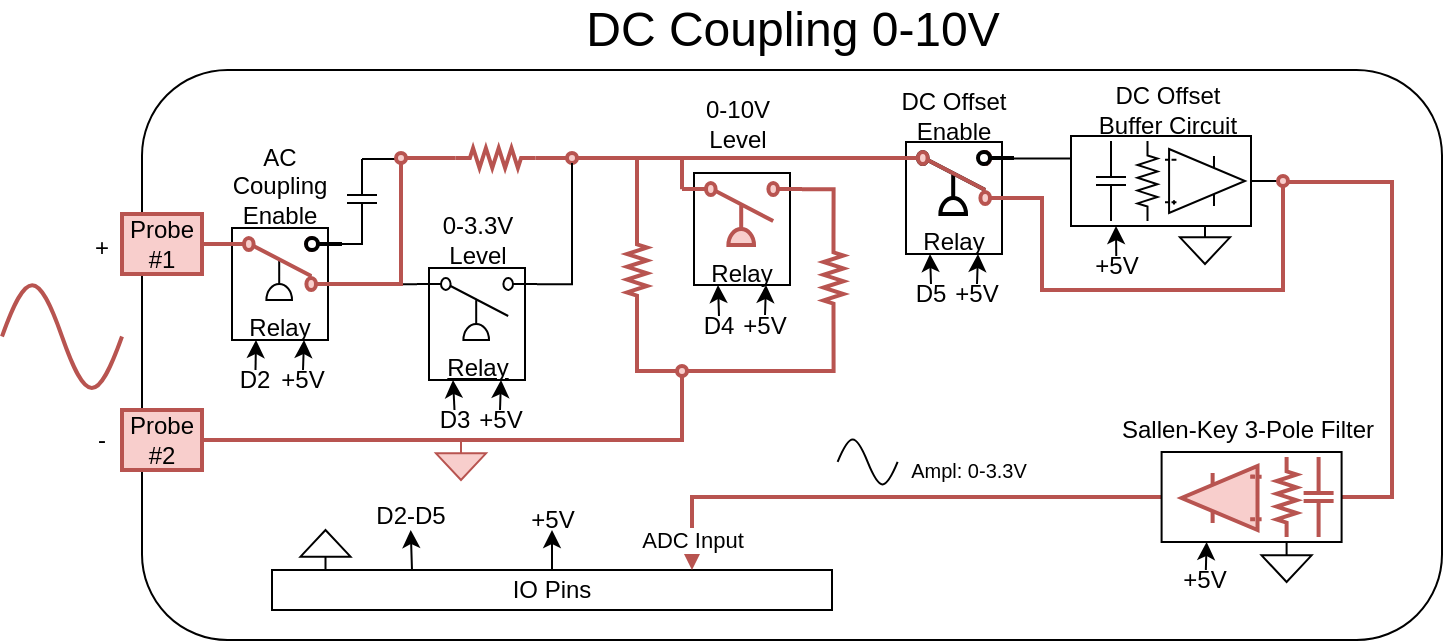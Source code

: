 <mxfile version="13.6.2" type="device"><diagram id="-oL0NHtV38mQ9emUjdSc" name="Page-1"><mxGraphModel dx="1663" dy="493" grid="1" gridSize="10" guides="1" tooltips="1" connect="1" arrows="1" fold="1" page="1" pageScale="1" pageWidth="850" pageHeight="1100" math="0" shadow="0"><root><mxCell id="0"/><mxCell id="1" parent="0"/><mxCell id="wLDwbeyGVbWUntYZaLQP-93" value="" style="rounded=1;whiteSpace=wrap;html=1;" parent="1" vertex="1"><mxGeometry x="-610" y="400" width="650" height="285" as="geometry"/></mxCell><mxCell id="wLDwbeyGVbWUntYZaLQP-76" value="" style="pointerEvents=1;verticalLabelPosition=bottom;shadow=0;dashed=0;align=center;html=1;verticalAlign=top;shape=mxgraph.electrical.waveforms.sine_wave;" parent="1" vertex="1"><mxGeometry x="-262.19" y="581" width="30" height="30" as="geometry"/></mxCell><mxCell id="wLDwbeyGVbWUntYZaLQP-77" value="&lt;font style=&quot;font-size: 10px&quot;&gt;Ampl: 0-3.3V&lt;/font&gt;" style="text;html=1;align=center;verticalAlign=middle;resizable=0;points=[];autosize=1;" parent="1" vertex="1"><mxGeometry x="-232.19" y="590" width="70" height="20" as="geometry"/></mxCell><mxCell id="jSE5PXebaVcD20LWmkzH-25" style="edgeStyle=orthogonalEdgeStyle;rounded=0;orthogonalLoop=1;jettySize=auto;html=1;exitX=1;exitY=0.5;exitDx=0;exitDy=0;entryX=0.5;entryY=1;entryDx=0;entryDy=0;endArrow=none;endFill=0;fillColor=#f8cecc;strokeColor=#b85450;strokeWidth=2;" parent="1" source="wLDwbeyGVbWUntYZaLQP-106" target="dvAcKzwwteOVy_JP5b5H-18" edge="1"><mxGeometry relative="1" as="geometry"/></mxCell><mxCell id="wLDwbeyGVbWUntYZaLQP-106" value="Probe #2" style="rounded=0;whiteSpace=wrap;html=1;fillColor=#f8cecc;strokeColor=#b85450;strokeWidth=2;" parent="1" vertex="1"><mxGeometry x="-620" y="570" width="40" height="30" as="geometry"/></mxCell><mxCell id="L6yJ6HLcH0pnZUztyq2i-1" value="" style="pointerEvents=1;verticalLabelPosition=bottom;shadow=0;dashed=0;align=center;html=1;verticalAlign=top;shape=mxgraph.electrical.waveforms.sine_wave;fillColor=#f8cecc;strokeColor=#b85450;strokeWidth=2;" parent="1" vertex="1"><mxGeometry x="-680" y="499" width="60" height="68.68" as="geometry"/></mxCell><mxCell id="dvAcKzwwteOVy_JP5b5H-61" style="edgeStyle=orthogonalEdgeStyle;rounded=0;orthogonalLoop=1;jettySize=auto;html=1;exitX=1;exitY=0.5;exitDx=0;exitDy=0;entryX=0;entryY=0.885;entryDx=0;entryDy=0;entryPerimeter=0;startArrow=none;startFill=0;endArrow=none;endFill=0;fillColor=#f8cecc;strokeColor=#b85450;strokeWidth=2;" parent="1" source="wLDwbeyGVbWUntYZaLQP-53" target="EzJl0dSxxbxW8zrCP2cZ-267" edge="1"><mxGeometry relative="1" as="geometry"/></mxCell><mxCell id="wLDwbeyGVbWUntYZaLQP-53" value="Probe #1" style="rounded=0;whiteSpace=wrap;html=1;fillColor=#f8cecc;strokeColor=#b85450;strokeWidth=2;" parent="1" vertex="1"><mxGeometry x="-620" y="472" width="40" height="30" as="geometry"/></mxCell><mxCell id="EzJl0dSxxbxW8zrCP2cZ-18" value="IO Pins" style="rounded=0;whiteSpace=wrap;html=1;" parent="1" vertex="1"><mxGeometry x="-545" y="650" width="280" height="20" as="geometry"/></mxCell><mxCell id="dvAcKzwwteOVy_JP5b5H-58" style="edgeStyle=orthogonalEdgeStyle;rounded=0;orthogonalLoop=1;jettySize=auto;html=1;exitX=0;exitY=0.5;exitDx=0;exitDy=0;exitPerimeter=0;entryX=1;entryY=0.5;entryDx=0;entryDy=0;startArrow=none;startFill=0;endArrow=none;endFill=0;strokeWidth=2;fillColor=#f8cecc;strokeColor=#b85450;" parent="1" source="okWs0Sjqfzj3kmloRYLB-17" target="dvAcKzwwteOVy_JP5b5H-54" edge="1"><mxGeometry relative="1" as="geometry"/></mxCell><mxCell id="jSE5PXebaVcD20LWmkzH-31" style="edgeStyle=orthogonalEdgeStyle;rounded=0;orthogonalLoop=1;jettySize=auto;html=1;exitX=1;exitY=0.5;exitDx=0;exitDy=0;exitPerimeter=0;entryX=0;entryY=0.5;entryDx=0;entryDy=0;endArrow=none;endFill=0;fillColor=#f8cecc;strokeColor=#b85450;strokeWidth=2;" parent="1" source="okWs0Sjqfzj3kmloRYLB-17" target="jSE5PXebaVcD20LWmkzH-29" edge="1"><mxGeometry relative="1" as="geometry"/></mxCell><mxCell id="okWs0Sjqfzj3kmloRYLB-17" value="" style="pointerEvents=1;verticalLabelPosition=bottom;shadow=0;dashed=0;align=center;html=1;verticalAlign=top;shape=mxgraph.electrical.resistors.resistor_2;rotation=90;direction=north;fillColor=#f8cecc;strokeColor=#b85450;strokeWidth=2;" parent="1" vertex="1"><mxGeometry x="-438.26" y="424" width="10" height="40" as="geometry"/></mxCell><mxCell id="okWs0Sjqfzj3kmloRYLB-20" value="" style="pointerEvents=1;verticalLabelPosition=bottom;shadow=0;dashed=0;align=center;html=1;verticalAlign=top;shape=mxgraph.electrical.resistors.resistor_2;rotation=90;fillColor=#f8cecc;strokeColor=#b85450;strokeWidth=2;" parent="1" vertex="1"><mxGeometry x="-382.5" y="495" width="40" height="10" as="geometry"/></mxCell><mxCell id="jSE5PXebaVcD20LWmkzH-37" style="edgeStyle=orthogonalEdgeStyle;rounded=0;orthogonalLoop=1;jettySize=auto;html=1;exitX=1;exitY=0.5;exitDx=0;exitDy=0;exitPerimeter=0;entryX=1;entryY=0.5;entryDx=0;entryDy=0;endArrow=none;endFill=0;fillColor=#f8cecc;strokeColor=#b85450;strokeWidth=2;" parent="1" source="EzJl0dSxxbxW8zrCP2cZ-193" target="dvAcKzwwteOVy_JP5b5H-18" edge="1"><mxGeometry relative="1" as="geometry"/></mxCell><mxCell id="EzJl0dSxxbxW8zrCP2cZ-193" value="" style="pointerEvents=1;verticalLabelPosition=bottom;shadow=0;dashed=0;align=center;html=1;verticalAlign=top;shape=mxgraph.electrical.resistors.resistor_2;rotation=90;fillColor=#f8cecc;strokeColor=#b85450;strokeWidth=2;" parent="1" vertex="1"><mxGeometry x="-284.25" y="499" width="40" height="10" as="geometry"/></mxCell><mxCell id="EzJl0dSxxbxW8zrCP2cZ-195" style="edgeStyle=orthogonalEdgeStyle;rounded=0;orthogonalLoop=1;jettySize=auto;html=1;exitX=1;exitY=0.1;exitDx=0;exitDy=0;exitPerimeter=0;entryX=0;entryY=0.5;entryDx=0;entryDy=0;entryPerimeter=0;startArrow=none;startFill=0;endArrow=none;endFill=0;fillColor=#f8cecc;strokeColor=#b85450;strokeWidth=2;" parent="1" source="EzJl0dSxxbxW8zrCP2cZ-181" target="EzJl0dSxxbxW8zrCP2cZ-193" edge="1"><mxGeometry relative="1" as="geometry"/></mxCell><mxCell id="EzJl0dSxxbxW8zrCP2cZ-249" value="&lt;font style=&quot;font-size: 24px&quot;&gt;DC Coupling 0-10V&lt;/font&gt;" style="text;html=1;strokeColor=none;fillColor=none;align=center;verticalAlign=middle;whiteSpace=wrap;rounded=0;" parent="1" vertex="1"><mxGeometry x="-400.37" y="370" width="230.75" height="20" as="geometry"/></mxCell><mxCell id="EzJl0dSxxbxW8zrCP2cZ-320" style="edgeStyle=orthogonalEdgeStyle;rounded=0;orthogonalLoop=1;jettySize=auto;html=1;exitX=0.5;exitY=0;exitDx=0;exitDy=0;entryX=0.25;entryY=1;entryDx=0;entryDy=0;startArrow=none;startFill=0;endArrow=classic;endFill=1;" parent="1" source="EzJl0dSxxbxW8zrCP2cZ-318" target="EzJl0dSxxbxW8zrCP2cZ-265" edge="1"><mxGeometry relative="1" as="geometry"/></mxCell><mxCell id="EzJl0dSxxbxW8zrCP2cZ-318" value="D2" style="text;html=1;strokeColor=none;fillColor=none;align=center;verticalAlign=middle;whiteSpace=wrap;rounded=0;dashed=1;" parent="1" vertex="1"><mxGeometry x="-560.75" y="550" width="15" height="10" as="geometry"/></mxCell><mxCell id="EzJl0dSxxbxW8zrCP2cZ-331" style="edgeStyle=orthogonalEdgeStyle;rounded=0;orthogonalLoop=1;jettySize=auto;html=1;exitX=0.5;exitY=0;exitDx=0;exitDy=0;entryX=0.25;entryY=1;entryDx=0;entryDy=0;startArrow=none;startFill=0;endArrow=classic;endFill=1;" parent="1" source="EzJl0dSxxbxW8zrCP2cZ-330" target="EzJl0dSxxbxW8zrCP2cZ-180" edge="1"><mxGeometry relative="1" as="geometry"/></mxCell><mxCell id="EzJl0dSxxbxW8zrCP2cZ-330" value="D4" style="text;html=1;strokeColor=none;fillColor=none;align=center;verticalAlign=middle;whiteSpace=wrap;rounded=0;dashed=1;" parent="1" vertex="1"><mxGeometry x="-329" y="523" width="15" height="10" as="geometry"/></mxCell><mxCell id="EzJl0dSxxbxW8zrCP2cZ-370" style="rounded=0;orthogonalLoop=1;jettySize=auto;html=1;exitX=0.5;exitY=1;exitDx=0;exitDy=0;entryX=0.25;entryY=0;entryDx=0;entryDy=0;startArrow=classic;startFill=1;endArrow=none;endFill=0;" parent="1" source="EzJl0dSxxbxW8zrCP2cZ-364" target="EzJl0dSxxbxW8zrCP2cZ-18" edge="1"><mxGeometry relative="1" as="geometry"/></mxCell><mxCell id="EzJl0dSxxbxW8zrCP2cZ-364" value="D2-D5" style="text;html=1;strokeColor=none;fillColor=none;align=center;verticalAlign=middle;whiteSpace=wrap;rounded=0;dashed=1;" parent="1" vertex="1"><mxGeometry x="-500.13" y="615" width="49" height="15" as="geometry"/></mxCell><mxCell id="EzJl0dSxxbxW8zrCP2cZ-368" style="rounded=0;orthogonalLoop=1;jettySize=auto;html=1;exitX=0.5;exitY=1;exitDx=0;exitDy=0;entryX=0.5;entryY=0;entryDx=0;entryDy=0;startArrow=classic;startFill=1;endArrow=none;endFill=0;" parent="1" source="EzJl0dSxxbxW8zrCP2cZ-367" target="EzJl0dSxxbxW8zrCP2cZ-18" edge="1"><mxGeometry relative="1" as="geometry"/></mxCell><mxCell id="EzJl0dSxxbxW8zrCP2cZ-367" value="+5V" style="text;html=1;strokeColor=none;fillColor=none;align=center;verticalAlign=middle;whiteSpace=wrap;rounded=0;dashed=1;" parent="1" vertex="1"><mxGeometry x="-412.5" y="620" width="15" height="10" as="geometry"/></mxCell><mxCell id="EzJl0dSxxbxW8zrCP2cZ-371" value="" style="pointerEvents=1;verticalLabelPosition=bottom;shadow=0;dashed=0;align=center;html=1;verticalAlign=top;shape=mxgraph.electrical.signal_sources.signal_ground;direction=west;" parent="1" vertex="1"><mxGeometry x="-530.75" y="630" width="25" height="20" as="geometry"/></mxCell><mxCell id="dvAcKzwwteOVy_JP5b5H-63" style="edgeStyle=orthogonalEdgeStyle;rounded=0;orthogonalLoop=1;jettySize=auto;html=1;exitX=0;exitY=0.5;exitDx=0;exitDy=0;exitPerimeter=0;entryX=0;entryY=0.5;entryDx=0;entryDy=0;startArrow=none;startFill=0;endArrow=none;endFill=0;strokeWidth=1;" parent="1" source="EzJl0dSxxbxW8zrCP2cZ-304" target="dvAcKzwwteOVy_JP5b5H-54" edge="1"><mxGeometry relative="1" as="geometry"/></mxCell><mxCell id="EzJl0dSxxbxW8zrCP2cZ-304" value="" style="pointerEvents=1;verticalLabelPosition=bottom;shadow=0;dashed=0;align=center;html=1;verticalAlign=top;shape=mxgraph.electrical.capacitors.capacitor_1;rotation=-90;direction=west;strokeWidth=1;" parent="1" vertex="1"><mxGeometry x="-520" y="457" width="40" height="15" as="geometry"/></mxCell><mxCell id="jSE5PXebaVcD20LWmkzH-36" style="edgeStyle=orthogonalEdgeStyle;rounded=0;orthogonalLoop=1;jettySize=auto;html=1;exitX=0;exitY=0.5;exitDx=0;exitDy=0;entryX=1;entryY=0.5;entryDx=0;entryDy=0;entryPerimeter=0;endArrow=none;endFill=0;fillColor=#f8cecc;strokeColor=#b85450;strokeWidth=2;" parent="1" source="dvAcKzwwteOVy_JP5b5H-18" target="okWs0Sjqfzj3kmloRYLB-20" edge="1"><mxGeometry relative="1" as="geometry"/></mxCell><mxCell id="dvAcKzwwteOVy_JP5b5H-18" value="" style="ellipse;whiteSpace=wrap;html=1;aspect=fixed;fillColor=#f8cecc;strokeColor=#b85450;strokeWidth=2;" parent="1" vertex="1"><mxGeometry x="-342.5" y="548" width="5" height="5" as="geometry"/></mxCell><mxCell id="dvAcKzwwteOVy_JP5b5H-85" value="ADC Input" style="edgeStyle=orthogonalEdgeStyle;rounded=0;orthogonalLoop=1;jettySize=auto;html=1;exitX=1;exitY=0.5;exitDx=0;exitDy=0;entryX=0.75;entryY=0;entryDx=0;entryDy=0;startArrow=none;startFill=0;endArrow=classic;endFill=1;fillColor=#f8cecc;strokeColor=#b85450;strokeWidth=2;" parent="1" source="EzJl0dSxxbxW8zrCP2cZ-251" target="EzJl0dSxxbxW8zrCP2cZ-18" edge="1"><mxGeometry x="0.753" y="18" relative="1" as="geometry"><mxPoint x="-18" y="18" as="offset"/><mxPoint x="-73" y="610.5" as="sourcePoint"/></mxGeometry></mxCell><mxCell id="dvAcKzwwteOVy_JP5b5H-36" value="AC Coupling&lt;br&gt;Enable" style="text;html=1;strokeColor=none;fillColor=none;align=center;verticalAlign=middle;whiteSpace=wrap;rounded=0;" parent="1" vertex="1"><mxGeometry x="-560.75" y="448.25" width="40" height="20" as="geometry"/></mxCell><mxCell id="dvAcKzwwteOVy_JP5b5H-54" value="" style="ellipse;whiteSpace=wrap;html=1;aspect=fixed;strokeWidth=2;fillColor=#f8cecc;strokeColor=#b85450;" parent="1" vertex="1"><mxGeometry x="-483" y="441.5" width="5" height="5" as="geometry"/></mxCell><mxCell id="dvAcKzwwteOVy_JP5b5H-62" style="edgeStyle=orthogonalEdgeStyle;rounded=0;orthogonalLoop=1;jettySize=auto;html=1;exitX=1;exitY=0.885;exitDx=0;exitDy=0;exitPerimeter=0;entryX=1;entryY=0.5;entryDx=0;entryDy=0;entryPerimeter=0;startArrow=none;startFill=0;endArrow=none;endFill=0;strokeWidth=1;" parent="1" source="EzJl0dSxxbxW8zrCP2cZ-267" target="EzJl0dSxxbxW8zrCP2cZ-304" edge="1"><mxGeometry relative="1" as="geometry"/></mxCell><mxCell id="jSE5PXebaVcD20LWmkzH-1" value="+" style="text;html=1;strokeColor=none;fillColor=none;align=center;verticalAlign=middle;whiteSpace=wrap;rounded=0;" parent="1" vertex="1"><mxGeometry x="-640" y="479" width="20" height="20" as="geometry"/></mxCell><mxCell id="jSE5PXebaVcD20LWmkzH-3" value="-" style="text;html=1;strokeColor=none;fillColor=none;align=center;verticalAlign=middle;whiteSpace=wrap;rounded=0;" parent="1" vertex="1"><mxGeometry x="-640" y="575" width="20" height="20" as="geometry"/></mxCell><mxCell id="l4GawnZKN1q4SKGn73dP-5" style="edgeStyle=orthogonalEdgeStyle;rounded=0;orthogonalLoop=1;jettySize=auto;html=1;exitX=0;exitY=0.5;exitDx=0;exitDy=0;entryX=1;entryY=0.5;entryDx=0;entryDy=0;endArrow=none;endFill=0;strokeWidth=1;" parent="1" source="jSE5PXebaVcD20LWmkzH-23" target="EzJl0dSxxbxW8zrCP2cZ-285" edge="1"><mxGeometry relative="1" as="geometry"><Array as="points"><mxPoint x="-50" y="456"/><mxPoint x="-50" y="456"/></Array></mxGeometry></mxCell><mxCell id="jSE5PXebaVcD20LWmkzH-23" value="" style="ellipse;whiteSpace=wrap;html=1;aspect=fixed;fillColor=#f8cecc;strokeColor=#b85450;strokeWidth=2;" parent="1" vertex="1"><mxGeometry x="-42" y="453" width="5" height="5" as="geometry"/></mxCell><mxCell id="jSE5PXebaVcD20LWmkzH-32" style="edgeStyle=orthogonalEdgeStyle;rounded=0;orthogonalLoop=1;jettySize=auto;html=1;exitX=1;exitY=0.5;exitDx=0;exitDy=0;entryX=0;entryY=0.5;entryDx=0;entryDy=0;entryPerimeter=0;endArrow=none;endFill=0;fillColor=#f8cecc;strokeColor=#b85450;strokeWidth=2;" parent="1" source="jSE5PXebaVcD20LWmkzH-29" target="okWs0Sjqfzj3kmloRYLB-20" edge="1"><mxGeometry relative="1" as="geometry"/></mxCell><mxCell id="jSE5PXebaVcD20LWmkzH-29" value="" style="ellipse;whiteSpace=wrap;html=1;aspect=fixed;fillColor=#f8cecc;strokeColor=#b85450;strokeWidth=2;" parent="1" vertex="1"><mxGeometry x="-397.5" y="441.5" width="5" height="5" as="geometry"/></mxCell><mxCell id="jSE5PXebaVcD20LWmkzH-30" style="edgeStyle=orthogonalEdgeStyle;rounded=0;orthogonalLoop=1;jettySize=auto;html=1;exitX=1;exitY=0.1;exitDx=0;exitDy=0;exitPerimeter=0;entryX=0.5;entryY=1;entryDx=0;entryDy=0;endArrow=none;endFill=0;strokeWidth=1;" parent="1" source="EzJl0dSxxbxW8zrCP2cZ-189" target="jSE5PXebaVcD20LWmkzH-29" edge="1"><mxGeometry relative="1" as="geometry"><Array as="points"><mxPoint x="-395" y="507"/></Array></mxGeometry></mxCell><mxCell id="jSE5PXebaVcD20LWmkzH-35" style="edgeStyle=orthogonalEdgeStyle;rounded=0;orthogonalLoop=1;jettySize=auto;html=1;exitX=0;exitY=0.1;exitDx=0;exitDy=0;exitPerimeter=0;entryX=1;entryY=0.5;entryDx=0;entryDy=0;endArrow=none;endFill=0;fillColor=#f8cecc;strokeColor=#b85450;strokeWidth=2;" parent="1" source="EzJl0dSxxbxW8zrCP2cZ-181" target="jSE5PXebaVcD20LWmkzH-29" edge="1"><mxGeometry relative="1" as="geometry"><Array as="points"><mxPoint x="-340" y="444"/></Array></mxGeometry></mxCell><mxCell id="jSE5PXebaVcD20LWmkzH-39" style="edgeStyle=orthogonalEdgeStyle;rounded=0;orthogonalLoop=1;jettySize=auto;html=1;exitX=0;exitY=0.5;exitDx=0;exitDy=0;entryX=1;entryY=0.5;entryDx=0;entryDy=0;endArrow=none;endFill=0;fillColor=#f8cecc;strokeColor=#b85450;strokeWidth=2;" parent="1" source="EzJl0dSxxbxW8zrCP2cZ-251" target="jSE5PXebaVcD20LWmkzH-23" edge="1"><mxGeometry relative="1" as="geometry"><Array as="points"><mxPoint x="15" y="614"/><mxPoint x="15" y="456"/><mxPoint x="-37" y="456"/></Array></mxGeometry></mxCell><mxCell id="jSE5PXebaVcD20LWmkzH-40" style="edgeStyle=orthogonalEdgeStyle;rounded=0;orthogonalLoop=1;jettySize=auto;html=1;exitX=1;exitY=0.115;exitDx=0;exitDy=0;exitPerimeter=0;entryX=0.5;entryY=1;entryDx=0;entryDy=0;endArrow=none;endFill=0;fillColor=#f8cecc;strokeColor=#b85450;strokeWidth=2;" parent="1" source="EzJl0dSxxbxW8zrCP2cZ-239" target="jSE5PXebaVcD20LWmkzH-23" edge="1"><mxGeometry relative="1" as="geometry"><Array as="points"><mxPoint x="-160" y="464"/><mxPoint x="-160" y="510"/><mxPoint x="-39" y="510"/></Array></mxGeometry></mxCell><mxCell id="jSE5PXebaVcD20LWmkzH-43" value="0-3.3V Level" style="text;html=1;strokeColor=none;fillColor=none;align=center;verticalAlign=middle;whiteSpace=wrap;rounded=0;" parent="1" vertex="1"><mxGeometry x="-462.5" y="475" width="40" height="20" as="geometry"/></mxCell><mxCell id="jSE5PXebaVcD20LWmkzH-44" value="0-10V Level" style="text;html=1;strokeColor=none;fillColor=none;align=center;verticalAlign=middle;whiteSpace=wrap;rounded=0;" parent="1" vertex="1"><mxGeometry x="-332.25" y="417" width="40" height="20" as="geometry"/></mxCell><mxCell id="jSE5PXebaVcD20LWmkzH-45" value="" style="pointerEvents=1;verticalLabelPosition=bottom;shadow=0;dashed=0;align=center;html=1;verticalAlign=top;shape=mxgraph.electrical.signal_sources.signal_ground;direction=east;fillColor=#f8cecc;strokeColor=#b85450;" parent="1" vertex="1"><mxGeometry x="-463" y="585" width="25" height="20" as="geometry"/></mxCell><mxCell id="jSE5PXebaVcD20LWmkzH-33" style="edgeStyle=orthogonalEdgeStyle;rounded=0;orthogonalLoop=1;jettySize=auto;html=1;exitX=1;exitY=0.5;exitDx=0;exitDy=0;entryX=0;entryY=0.885;entryDx=0;entryDy=0;entryPerimeter=0;endArrow=none;endFill=0;fillColor=#f8cecc;strokeColor=#b85450;strokeWidth=2;" parent="1" source="jSE5PXebaVcD20LWmkzH-29" target="EzJl0dSxxbxW8zrCP2cZ-239" edge="1"><mxGeometry relative="1" as="geometry"/></mxCell><mxCell id="l4GawnZKN1q4SKGn73dP-6" value="" style="ellipse;whiteSpace=wrap;html=1;aspect=fixed;" parent="1" vertex="1"><mxGeometry x="-528" y="504" width="6" height="6" as="geometry"/></mxCell><mxCell id="l4GawnZKN1q4SKGn73dP-7" value="" style="endArrow=none;html=1;exitX=1;exitY=0.5;exitDx=0;exitDy=0;" parent="1" source="l4GawnZKN1q4SKGn73dP-6" edge="1"><mxGeometry width="50" height="50" relative="1" as="geometry"><mxPoint x="-530" y="540" as="sourcePoint"/><mxPoint x="-510" y="507" as="targetPoint"/><Array as="points"><mxPoint x="-510" y="507"/></Array></mxGeometry></mxCell><mxCell id="EzJl0dSxxbxW8zrCP2cZ-290" value="DC Offset Buffer Circuit" style="text;html=1;strokeColor=none;fillColor=none;align=center;verticalAlign=middle;whiteSpace=wrap;rounded=0;" parent="1" vertex="1"><mxGeometry x="-137" y="410" width="80" height="20" as="geometry"/></mxCell><mxCell id="l4GawnZKN1q4SKGn73dP-10" style="edgeStyle=orthogonalEdgeStyle;rounded=0;orthogonalLoop=1;jettySize=auto;html=1;exitX=0;exitY=0.25;exitDx=0;exitDy=0;entryX=1;entryY=0.885;entryDx=0;entryDy=0;entryPerimeter=0;endArrow=none;endFill=0;strokeWidth=1;" parent="1" source="EzJl0dSxxbxW8zrCP2cZ-285" target="EzJl0dSxxbxW8zrCP2cZ-239" edge="1"><mxGeometry relative="1" as="geometry"/></mxCell><mxCell id="EzJl0dSxxbxW8zrCP2cZ-332" value="D3" style="text;html=1;strokeColor=none;fillColor=none;align=center;verticalAlign=middle;whiteSpace=wrap;rounded=0;dashed=1;" parent="1" vertex="1"><mxGeometry x="-461.25" y="570" width="15" height="10" as="geometry"/></mxCell><mxCell id="EzJl0dSxxbxW8zrCP2cZ-333" style="edgeStyle=orthogonalEdgeStyle;rounded=0;orthogonalLoop=1;jettySize=auto;html=1;exitX=0.5;exitY=0;exitDx=0;exitDy=0;entryX=0.25;entryY=1;entryDx=0;entryDy=0;startArrow=none;startFill=0;endArrow=classic;endFill=1;" parent="1" source="EzJl0dSxxbxW8zrCP2cZ-332" target="EzJl0dSxxbxW8zrCP2cZ-188" edge="1"><mxGeometry relative="1" as="geometry"/></mxCell><mxCell id="EzJl0dSxxbxW8zrCP2cZ-185" value="+5V" style="text;html=1;strokeColor=none;fillColor=none;align=center;verticalAlign=middle;whiteSpace=wrap;rounded=0;dashed=1;" parent="1" vertex="1"><mxGeometry x="-438.5" y="570" width="15" height="10" as="geometry"/></mxCell><mxCell id="EzJl0dSxxbxW8zrCP2cZ-190" style="edgeStyle=orthogonalEdgeStyle;rounded=0;orthogonalLoop=1;jettySize=auto;html=1;exitX=0.5;exitY=0;exitDx=0;exitDy=0;entryX=0.75;entryY=1;entryDx=0;entryDy=0;startArrow=none;startFill=0;endArrow=classic;endFill=1;" parent="1" source="EzJl0dSxxbxW8zrCP2cZ-185" target="EzJl0dSxxbxW8zrCP2cZ-188" edge="1"><mxGeometry relative="1" as="geometry"/></mxCell><mxCell id="EzJl0dSxxbxW8zrCP2cZ-188" value="&lt;br&gt;&lt;br&gt;&lt;br&gt;Relay" style="rounded=0;whiteSpace=wrap;html=1;fontStyle=4" parent="1" vertex="1"><mxGeometry x="-466.5" y="499" width="48" height="56" as="geometry"/></mxCell><mxCell id="EzJl0dSxxbxW8zrCP2cZ-189" value="" style="pointerEvents=1;verticalLabelPosition=bottom;shadow=0;dashed=0;align=center;html=1;verticalAlign=top;shape=mxgraph.electrical.electro-mechanical.pressure_actuated;fontStyle=4;strokeWidth=1;" parent="1" vertex="1"><mxGeometry x="-472.5" y="504" width="60" height="31" as="geometry"/></mxCell><mxCell id="EzJl0dSxxbxW8zrCP2cZ-262" value="+5V" style="text;html=1;strokeColor=none;fillColor=none;align=center;verticalAlign=middle;whiteSpace=wrap;rounded=0;dashed=1;container=0;" parent="1" vertex="1"><mxGeometry x="-537" y="550" width="15" height="10" as="geometry"/></mxCell><mxCell id="EzJl0dSxxbxW8zrCP2cZ-268" style="edgeStyle=orthogonalEdgeStyle;rounded=0;orthogonalLoop=1;jettySize=auto;html=1;exitX=0.5;exitY=0;exitDx=0;exitDy=0;entryX=0.75;entryY=1;entryDx=0;entryDy=0;startArrow=none;startFill=0;endArrow=classic;endFill=1;" parent="1" source="EzJl0dSxxbxW8zrCP2cZ-262" target="EzJl0dSxxbxW8zrCP2cZ-265" edge="1"><mxGeometry relative="1" as="geometry"/></mxCell><mxCell id="EzJl0dSxxbxW8zrCP2cZ-265" value="&lt;br&gt;&lt;br&gt;&lt;br&gt;Relay" style="rounded=0;whiteSpace=wrap;html=1;" parent="1" vertex="1"><mxGeometry x="-565" y="479" width="48" height="56" as="geometry"/></mxCell><mxCell id="EzJl0dSxxbxW8zrCP2cZ-266" value="" style="pointerEvents=1;verticalLabelPosition=bottom;shadow=0;dashed=0;align=center;html=1;verticalAlign=top;shape=mxgraph.electrical.electro-mechanical.pressure_actuated;" parent="1" vertex="1"><mxGeometry x="-571" y="484" width="60" height="31" as="geometry"/></mxCell><mxCell id="EzJl0dSxxbxW8zrCP2cZ-267" value="" style="pointerEvents=1;verticalLabelPosition=bottom;shadow=0;dashed=0;align=center;html=1;verticalAlign=top;shape=mxgraph.electrical.electro-mechanical.2-way_switch;fillColor=#f8cecc;flipV=1;strokeColor=#b85450;strokeWidth=2;" parent="1" vertex="1"><mxGeometry x="-571" y="484" width="60" height="26" as="geometry"/></mxCell><mxCell id="EzJl0dSxxbxW8zrCP2cZ-177" value="+5V" style="text;html=1;strokeColor=none;fillColor=none;align=center;verticalAlign=middle;whiteSpace=wrap;rounded=0;dashed=1;container=0;" parent="1" vertex="1"><mxGeometry x="-306" y="522.5" width="15" height="10" as="geometry"/></mxCell><mxCell id="EzJl0dSxxbxW8zrCP2cZ-182" style="edgeStyle=orthogonalEdgeStyle;rounded=0;orthogonalLoop=1;jettySize=auto;html=1;exitX=0.5;exitY=0;exitDx=0;exitDy=0;entryX=0.75;entryY=1;entryDx=0;entryDy=0;startArrow=none;startFill=0;endArrow=classic;endFill=1;" parent="1" source="EzJl0dSxxbxW8zrCP2cZ-177" target="EzJl0dSxxbxW8zrCP2cZ-180" edge="1"><mxGeometry relative="1" as="geometry"/></mxCell><mxCell id="EzJl0dSxxbxW8zrCP2cZ-180" value="&lt;br&gt;&lt;br&gt;&lt;br&gt;Relay" style="rounded=0;whiteSpace=wrap;html=1;" parent="1" vertex="1"><mxGeometry x="-334" y="451.5" width="48" height="56" as="geometry"/></mxCell><mxCell id="EzJl0dSxxbxW8zrCP2cZ-181" value="" style="pointerEvents=1;verticalLabelPosition=bottom;shadow=0;dashed=0;align=center;html=1;verticalAlign=top;shape=mxgraph.electrical.electro-mechanical.pressure_actuated;fillColor=#f8cecc;strokeColor=#b85450;strokeWidth=2;" parent="1" vertex="1"><mxGeometry x="-340" y="456.5" width="60" height="31" as="geometry"/></mxCell><mxCell id="EzJl0dSxxbxW8zrCP2cZ-342" value="D5" style="text;html=1;strokeColor=none;fillColor=none;align=center;verticalAlign=middle;whiteSpace=wrap;rounded=0;dashed=1;container=0;" parent="1" vertex="1"><mxGeometry x="-223" y="507" width="15" height="10" as="geometry"/></mxCell><mxCell id="EzJl0dSxxbxW8zrCP2cZ-343" style="edgeStyle=orthogonalEdgeStyle;rounded=0;orthogonalLoop=1;jettySize=auto;html=1;exitX=0.5;exitY=0;exitDx=0;exitDy=0;entryX=0.25;entryY=1;entryDx=0;entryDy=0;startArrow=none;startFill=0;endArrow=classic;endFill=1;" parent="1" source="EzJl0dSxxbxW8zrCP2cZ-342" target="EzJl0dSxxbxW8zrCP2cZ-236" edge="1"><mxGeometry relative="1" as="geometry"/></mxCell><mxCell id="dvAcKzwwteOVy_JP5b5H-114" value="DC Offset Enable" style="text;html=1;strokeColor=none;fillColor=none;align=center;verticalAlign=middle;whiteSpace=wrap;rounded=0;container=0;" parent="1" vertex="1"><mxGeometry x="-234" y="413" width="60" height="20" as="geometry"/></mxCell><mxCell id="EzJl0dSxxbxW8zrCP2cZ-233" value="+5V" style="text;html=1;strokeColor=none;fillColor=none;align=center;verticalAlign=middle;whiteSpace=wrap;rounded=0;dashed=1;container=0;" parent="1" vertex="1"><mxGeometry x="-200" y="507" width="15" height="10" as="geometry"/></mxCell><mxCell id="EzJl0dSxxbxW8zrCP2cZ-238" style="edgeStyle=orthogonalEdgeStyle;rounded=0;orthogonalLoop=1;jettySize=auto;html=1;exitX=0.5;exitY=0;exitDx=0;exitDy=0;entryX=0.75;entryY=1;entryDx=0;entryDy=0;startArrow=none;startFill=0;endArrow=classic;endFill=1;" parent="1" source="EzJl0dSxxbxW8zrCP2cZ-233" target="EzJl0dSxxbxW8zrCP2cZ-236" edge="1"><mxGeometry relative="1" as="geometry"/></mxCell><mxCell id="EzJl0dSxxbxW8zrCP2cZ-236" value="&lt;br&gt;&lt;br&gt;&lt;br&gt;Relay" style="rounded=0;whiteSpace=wrap;html=1;" parent="1" vertex="1"><mxGeometry x="-228" y="436" width="48" height="56" as="geometry"/></mxCell><mxCell id="EzJl0dSxxbxW8zrCP2cZ-237" value="" style="pointerEvents=1;verticalLabelPosition=bottom;shadow=0;dashed=0;align=center;html=1;verticalAlign=top;shape=mxgraph.electrical.electro-mechanical.pressure_actuated;strokeWidth=2;" parent="1" vertex="1"><mxGeometry x="-234" y="441" width="60" height="31" as="geometry"/></mxCell><mxCell id="EzJl0dSxxbxW8zrCP2cZ-239" value="" style="pointerEvents=1;verticalLabelPosition=bottom;shadow=0;dashed=0;align=center;html=1;verticalAlign=top;shape=mxgraph.electrical.electro-mechanical.2-way_switch;fillColor=#f8cecc;flipV=1;strokeColor=#b85450;strokeWidth=2;" parent="1" vertex="1"><mxGeometry x="-234" y="441" width="60" height="26" as="geometry"/></mxCell><mxCell id="NfLXvQbTTf4OFpSt8lfe-17" value="+5V" style="text;html=1;strokeColor=none;fillColor=none;align=center;verticalAlign=middle;whiteSpace=wrap;rounded=0;dashed=1;container=0;" parent="1" vertex="1"><mxGeometry x="-130.37" y="493" width="15" height="10" as="geometry"/></mxCell><mxCell id="NfLXvQbTTf4OFpSt8lfe-18" style="edgeStyle=orthogonalEdgeStyle;rounded=0;orthogonalLoop=1;jettySize=auto;html=1;exitX=0.5;exitY=0;exitDx=0;exitDy=0;entryX=0.25;entryY=1;entryDx=0;entryDy=0;" parent="1" source="NfLXvQbTTf4OFpSt8lfe-17" target="EzJl0dSxxbxW8zrCP2cZ-285" edge="1"><mxGeometry relative="1" as="geometry"/></mxCell><mxCell id="EzJl0dSxxbxW8zrCP2cZ-373" value="" style="pointerEvents=1;verticalLabelPosition=bottom;shadow=0;dashed=0;align=center;html=1;verticalAlign=top;shape=mxgraph.electrical.signal_sources.signal_ground;" parent="1" vertex="1"><mxGeometry x="-91" y="477" width="25" height="20" as="geometry"/></mxCell><mxCell id="EzJl0dSxxbxW8zrCP2cZ-285" value="" style="rounded=0;whiteSpace=wrap;html=1;rotation=-360;" parent="1" vertex="1"><mxGeometry x="-145.5" y="433" width="90" height="45" as="geometry"/></mxCell><mxCell id="EzJl0dSxxbxW8zrCP2cZ-286" value="" style="verticalLabelPosition=bottom;shadow=0;dashed=0;align=center;html=1;verticalAlign=top;shape=mxgraph.electrical.abstract.operational_amp_1;rotation=-360;strokeWidth=1;" parent="1" vertex="1"><mxGeometry x="-98.5" y="439.5" width="40" height="32" as="geometry"/></mxCell><mxCell id="EzJl0dSxxbxW8zrCP2cZ-287" value="" style="pointerEvents=1;verticalLabelPosition=bottom;shadow=0;dashed=0;align=center;html=1;verticalAlign=top;shape=mxgraph.electrical.resistors.resistor_2;rotation=-90;strokeWidth=1;" parent="1" vertex="1"><mxGeometry x="-127.25" y="450.5" width="40" height="10" as="geometry"/></mxCell><mxCell id="EzJl0dSxxbxW8zrCP2cZ-288" value="" style="pointerEvents=1;verticalLabelPosition=bottom;shadow=0;dashed=0;align=center;html=1;verticalAlign=top;shape=mxgraph.electrical.capacitors.capacitor_1;rotation=-90;strokeWidth=1;" parent="1" vertex="1"><mxGeometry x="-145.5" y="448" width="40" height="15" as="geometry"/></mxCell><mxCell id="NfLXvQbTTf4OFpSt8lfe-9" style="edgeStyle=orthogonalEdgeStyle;rounded=0;orthogonalLoop=1;jettySize=auto;html=1;exitX=0.5;exitY=0;exitDx=0;exitDy=0;entryX=0.75;entryY=0;entryDx=0;entryDy=0;" parent="1" source="NfLXvQbTTf4OFpSt8lfe-8" target="EzJl0dSxxbxW8zrCP2cZ-251" edge="1"><mxGeometry relative="1" as="geometry"/></mxCell><mxCell id="NfLXvQbTTf4OFpSt8lfe-8" value="+5V" style="text;html=1;strokeColor=none;fillColor=none;align=center;verticalAlign=middle;whiteSpace=wrap;rounded=0;dashed=1;container=0;" parent="1" vertex="1"><mxGeometry x="-85.57" y="650" width="15" height="10" as="geometry"/></mxCell><mxCell id="EzJl0dSxxbxW8zrCP2cZ-372" value="" style="pointerEvents=1;verticalLabelPosition=bottom;shadow=0;dashed=0;align=center;html=1;verticalAlign=top;shape=mxgraph.electrical.signal_sources.signal_ground;" parent="1" vertex="1"><mxGeometry x="-50.2" y="636" width="25" height="20" as="geometry"/></mxCell><mxCell id="EzJl0dSxxbxW8zrCP2cZ-256" value="Sallen-Key 3-Pole Filter" style="text;html=1;strokeColor=none;fillColor=none;align=center;verticalAlign=middle;whiteSpace=wrap;rounded=0;" parent="1" vertex="1"><mxGeometry x="-121.57" y="570" width="130" height="20" as="geometry"/></mxCell><mxCell id="EzJl0dSxxbxW8zrCP2cZ-251" value="" style="rounded=0;whiteSpace=wrap;html=1;rotation=-180;" parent="1" vertex="1"><mxGeometry x="-100.2" y="591" width="90" height="45" as="geometry"/></mxCell><mxCell id="EzJl0dSxxbxW8zrCP2cZ-245" value="" style="verticalLabelPosition=bottom;shadow=0;dashed=0;align=center;html=1;verticalAlign=top;shape=mxgraph.electrical.abstract.operational_amp_1;rotation=-180;fillColor=#f8cecc;strokeColor=#b85450;strokeWidth=2;" parent="1" vertex="1"><mxGeometry x="-90.2" y="598" width="40" height="32" as="geometry"/></mxCell><mxCell id="EzJl0dSxxbxW8zrCP2cZ-254" value="" style="pointerEvents=1;verticalLabelPosition=bottom;shadow=0;dashed=0;align=center;html=1;verticalAlign=top;shape=mxgraph.electrical.resistors.resistor_2;rotation=90;fillColor=#f8cecc;strokeColor=#b85450;strokeWidth=2;" parent="1" vertex="1"><mxGeometry x="-57.7" y="608.5" width="40" height="10" as="geometry"/></mxCell><mxCell id="EzJl0dSxxbxW8zrCP2cZ-255" value="" style="pointerEvents=1;verticalLabelPosition=bottom;shadow=0;dashed=0;align=center;html=1;verticalAlign=top;shape=mxgraph.electrical.capacitors.capacitor_1;fillColor=#f8cecc;rotation=90;strokeColor=#b85450;strokeWidth=2;" parent="1" vertex="1"><mxGeometry x="-41.7" y="606" width="40" height="15" as="geometry"/></mxCell><mxCell id="2UmYozdnHbclBHp64Pme-4" value="" style="ellipse;whiteSpace=wrap;html=1;aspect=fixed;strokeWidth=2;" parent="1" vertex="1"><mxGeometry x="-528" y="484" width="6" height="6" as="geometry"/></mxCell><mxCell id="2UmYozdnHbclBHp64Pme-5" value="" style="endArrow=none;html=1;exitX=1;exitY=0.5;exitDx=0;exitDy=0;strokeWidth=2;" parent="1" source="2UmYozdnHbclBHp64Pme-4" edge="1"><mxGeometry width="50" height="50" relative="1" as="geometry"><mxPoint x="-530" y="520" as="sourcePoint"/><mxPoint x="-510" y="487" as="targetPoint"/></mxGeometry></mxCell><mxCell id="l4GawnZKN1q4SKGn73dP-8" value="" style="ellipse;whiteSpace=wrap;html=1;aspect=fixed;strokeWidth=2;" parent="1" vertex="1"><mxGeometry x="-192" y="441" width="6" height="6" as="geometry"/></mxCell><mxCell id="l4GawnZKN1q4SKGn73dP-9" value="" style="endArrow=none;html=1;exitX=1;exitY=0.5;exitDx=0;exitDy=0;strokeWidth=2;" parent="1" source="l4GawnZKN1q4SKGn73dP-8" edge="1"><mxGeometry width="50" height="50" relative="1" as="geometry"><mxPoint x="-194" y="477" as="sourcePoint"/><mxPoint x="-174" y="444" as="targetPoint"/></mxGeometry></mxCell><mxCell id="l4GawnZKN1q4SKGn73dP-4" style="edgeStyle=orthogonalEdgeStyle;rounded=0;orthogonalLoop=1;jettySize=auto;html=1;exitX=0;exitY=0.1;exitDx=0;exitDy=0;exitPerimeter=0;entryX=1;entryY=0.115;entryDx=0;entryDy=0;entryPerimeter=0;endArrow=none;endFill=0;strokeWidth=1;" parent="1" source="EzJl0dSxxbxW8zrCP2cZ-189" target="EzJl0dSxxbxW8zrCP2cZ-267" edge="1"><mxGeometry relative="1" as="geometry"/></mxCell><mxCell id="wBJjo-ziaVjA-zUjS-_2-1" style="edgeStyle=orthogonalEdgeStyle;rounded=0;orthogonalLoop=1;jettySize=auto;html=1;exitX=0.5;exitY=1;exitDx=0;exitDy=0;entryX=1;entryY=0.115;entryDx=0;entryDy=0;entryPerimeter=0;strokeWidth=2;endArrow=none;endFill=0;fillColor=#f8cecc;strokeColor=#b85450;" parent="1" source="dvAcKzwwteOVy_JP5b5H-54" target="EzJl0dSxxbxW8zrCP2cZ-267" edge="1"><mxGeometry relative="1" as="geometry"/></mxCell></root></mxGraphModel></diagram></mxfile>